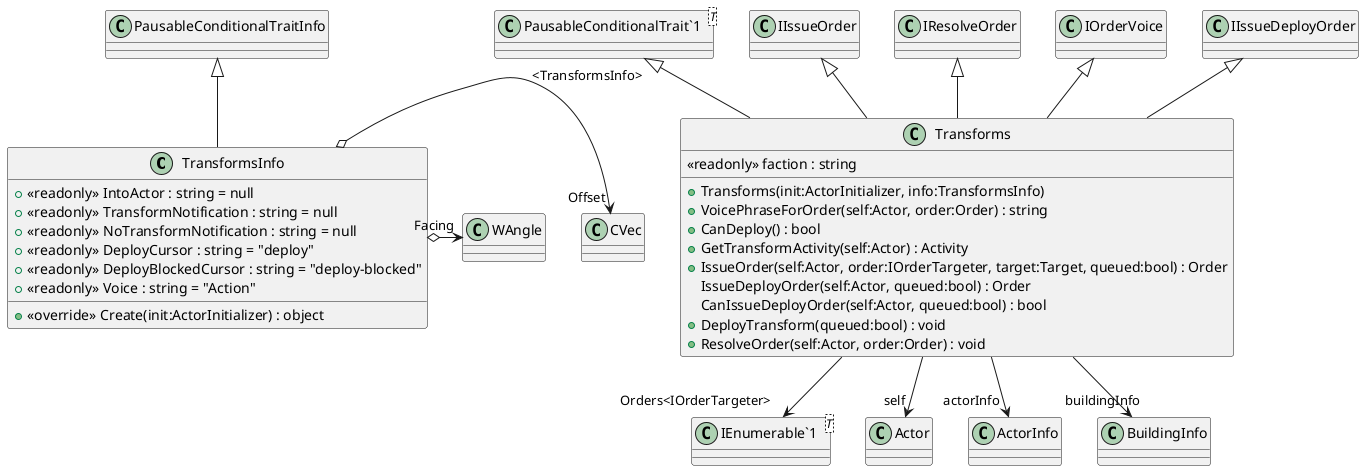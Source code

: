 @startuml
class TransformsInfo {
    + <<readonly>> IntoActor : string = null
    + <<readonly>> TransformNotification : string = null
    + <<readonly>> NoTransformNotification : string = null
    + <<readonly>> DeployCursor : string = "deploy"
    + <<readonly>> DeployBlockedCursor : string = "deploy-blocked"
    + <<readonly>> Voice : string = "Action"
    + <<override>> Create(init:ActorInitializer) : object
}
class Transforms {
    <<readonly>> faction : string
    + Transforms(init:ActorInitializer, info:TransformsInfo)
    + VoicePhraseForOrder(self:Actor, order:Order) : string
    + CanDeploy() : bool
    + GetTransformActivity(self:Actor) : Activity
    + IssueOrder(self:Actor, order:IOrderTargeter, target:Target, queued:bool) : Order
    IssueDeployOrder(self:Actor, queued:bool) : Order
    CanIssueDeployOrder(self:Actor, queued:bool) : bool
    + DeployTransform(queued:bool) : void
    + ResolveOrder(self:Actor, order:Order) : void
}
class "PausableConditionalTrait`1"<T> {
}
class "IEnumerable`1"<T> {
}
PausableConditionalTraitInfo <|-- TransformsInfo
TransformsInfo o-> "Offset" CVec
TransformsInfo o-> "Facing" WAngle
"PausableConditionalTrait`1" "<TransformsInfo>" <|-- Transforms
IIssueOrder <|-- Transforms
IResolveOrder <|-- Transforms
IOrderVoice <|-- Transforms
IIssueDeployOrder <|-- Transforms
Transforms --> "self" Actor
Transforms --> "actorInfo" ActorInfo
Transforms --> "buildingInfo" BuildingInfo
Transforms --> "Orders<IOrderTargeter>" "IEnumerable`1"
@enduml
